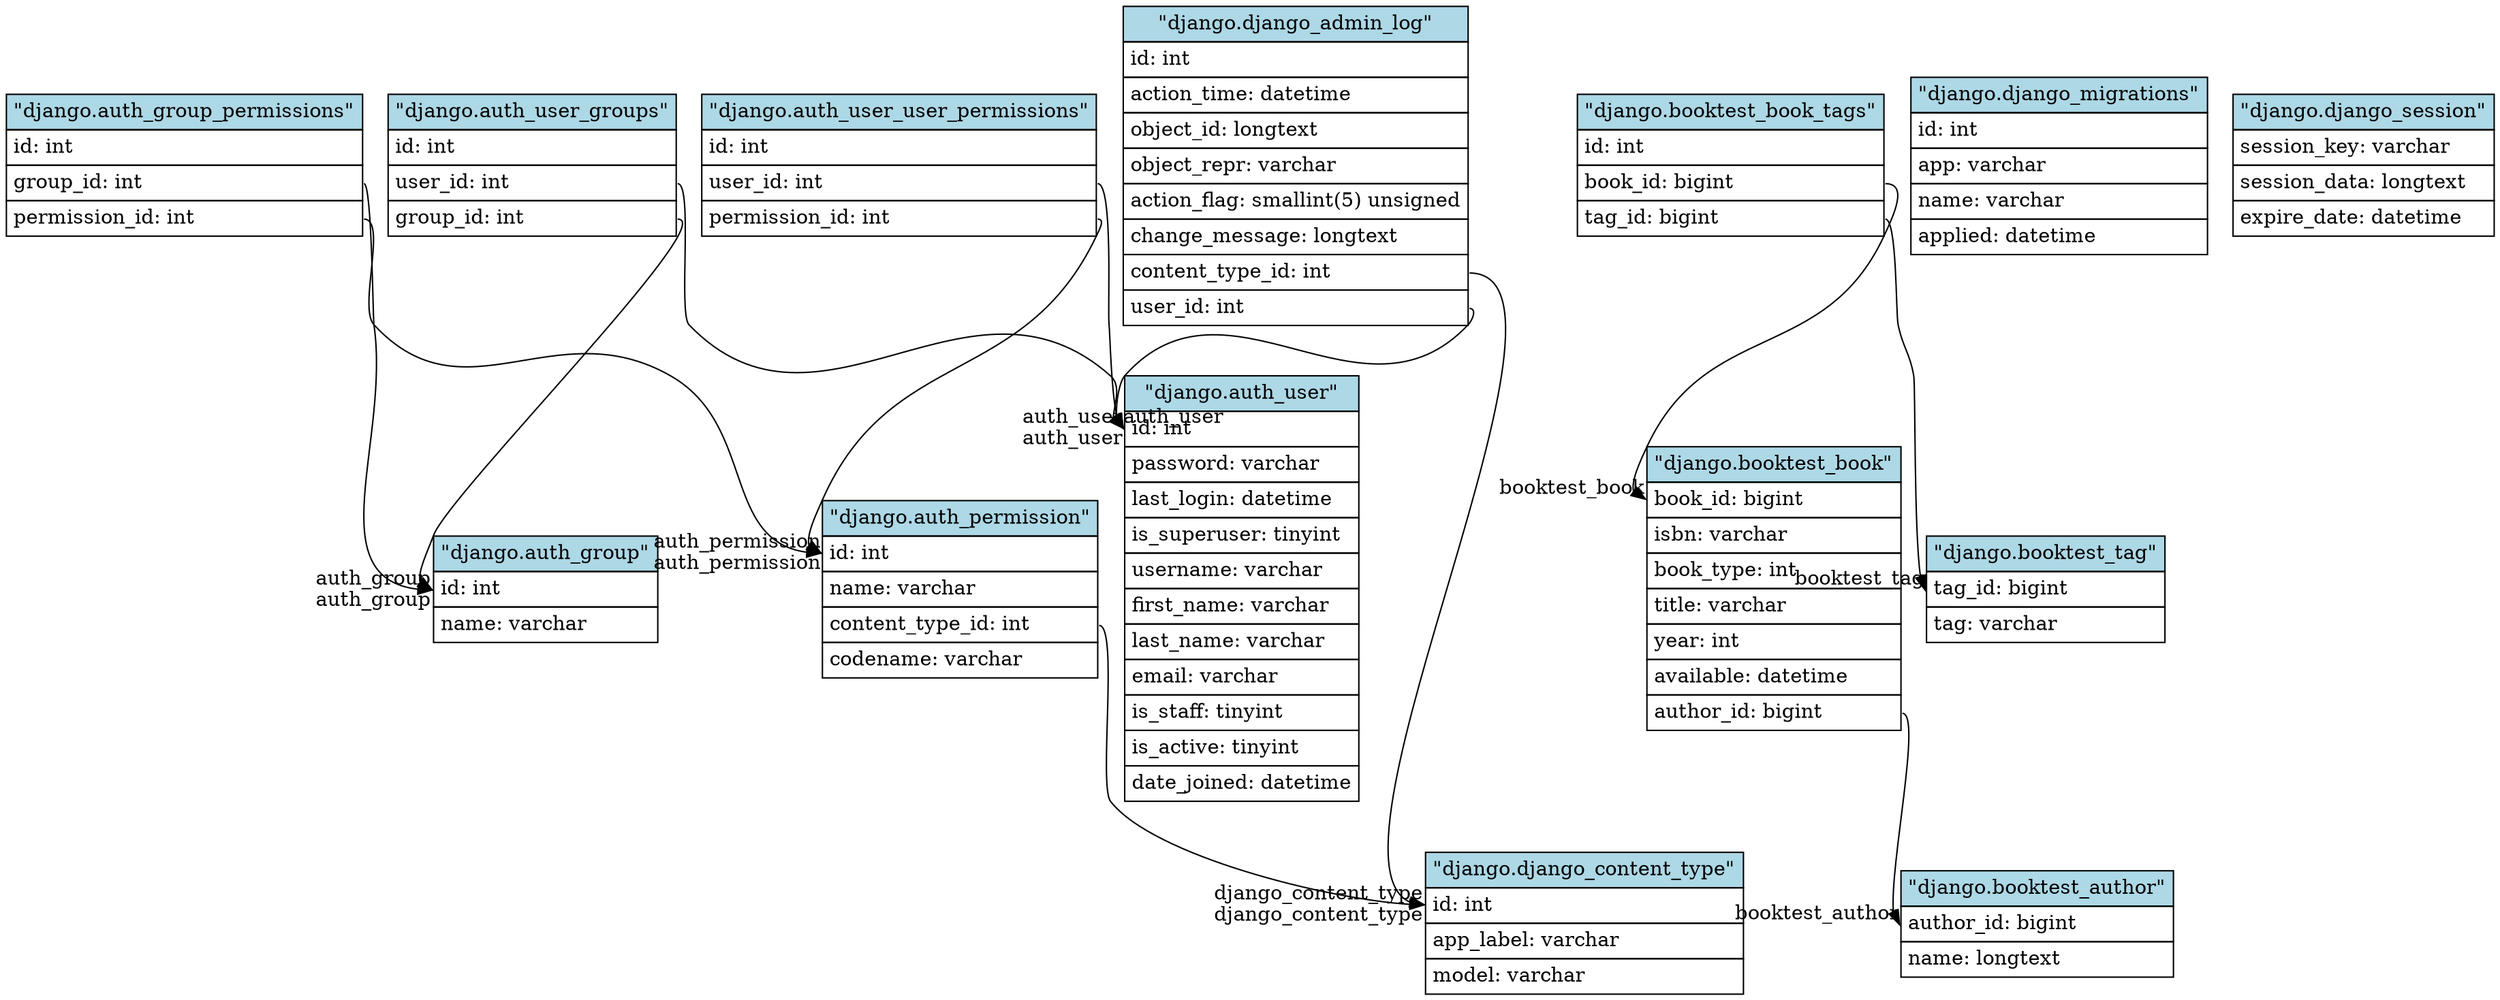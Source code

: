 // Generated by XO.
digraph django {
	// Defaults
	node [shape=none, margin=0]
	
	// Nodes (tables)
	"django.auth_group" [ label=<
		<table border="0" cellborder="1" cellspacing="0" cellpadding="4">
		<tr><td bgcolor="lightblue">"django.auth_group"</td></tr>
		<tr><td align="left" PORT="id">id: int</td></tr>
		<tr><td align="left" PORT="name">name: varchar</td></tr>
		</table>> ]
	
	"django.auth_group_permissions" [ label=<
		<table border="0" cellborder="1" cellspacing="0" cellpadding="4">
		<tr><td bgcolor="lightblue">"django.auth_group_permissions"</td></tr>
		<tr><td align="left" PORT="id">id: int</td></tr>
		<tr><td align="left" PORT="group_id">group_id: int</td></tr>
		<tr><td align="left" PORT="permission_id">permission_id: int</td></tr>
		</table>> ]
	
	"django.auth_permission" [ label=<
		<table border="0" cellborder="1" cellspacing="0" cellpadding="4">
		<tr><td bgcolor="lightblue">"django.auth_permission"</td></tr>
		<tr><td align="left" PORT="id">id: int</td></tr>
		<tr><td align="left" PORT="name">name: varchar</td></tr>
		<tr><td align="left" PORT="content_type_id">content_type_id: int</td></tr>
		<tr><td align="left" PORT="codename">codename: varchar</td></tr>
		</table>> ]
	
	"django.auth_user" [ label=<
		<table border="0" cellborder="1" cellspacing="0" cellpadding="4">
		<tr><td bgcolor="lightblue">"django.auth_user"</td></tr>
		<tr><td align="left" PORT="id">id: int</td></tr>
		<tr><td align="left" PORT="password">password: varchar</td></tr>
		<tr><td align="left" PORT="last_login">last_login: datetime</td></tr>
		<tr><td align="left" PORT="is_superuser">is_superuser: tinyint</td></tr>
		<tr><td align="left" PORT="username">username: varchar</td></tr>
		<tr><td align="left" PORT="first_name">first_name: varchar</td></tr>
		<tr><td align="left" PORT="last_name">last_name: varchar</td></tr>
		<tr><td align="left" PORT="email">email: varchar</td></tr>
		<tr><td align="left" PORT="is_staff">is_staff: tinyint</td></tr>
		<tr><td align="left" PORT="is_active">is_active: tinyint</td></tr>
		<tr><td align="left" PORT="date_joined">date_joined: datetime</td></tr>
		</table>> ]
	
	"django.auth_user_groups" [ label=<
		<table border="0" cellborder="1" cellspacing="0" cellpadding="4">
		<tr><td bgcolor="lightblue">"django.auth_user_groups"</td></tr>
		<tr><td align="left" PORT="id">id: int</td></tr>
		<tr><td align="left" PORT="user_id">user_id: int</td></tr>
		<tr><td align="left" PORT="group_id">group_id: int</td></tr>
		</table>> ]
	
	"django.auth_user_user_permissions" [ label=<
		<table border="0" cellborder="1" cellspacing="0" cellpadding="4">
		<tr><td bgcolor="lightblue">"django.auth_user_user_permissions"</td></tr>
		<tr><td align="left" PORT="id">id: int</td></tr>
		<tr><td align="left" PORT="user_id">user_id: int</td></tr>
		<tr><td align="left" PORT="permission_id">permission_id: int</td></tr>
		</table>> ]
	
	"django.booktest_author" [ label=<
		<table border="0" cellborder="1" cellspacing="0" cellpadding="4">
		<tr><td bgcolor="lightblue">"django.booktest_author"</td></tr>
		<tr><td align="left" PORT="author_id">author_id: bigint</td></tr>
		<tr><td align="left" PORT="name">name: longtext</td></tr>
		</table>> ]
	
	"django.booktest_book" [ label=<
		<table border="0" cellborder="1" cellspacing="0" cellpadding="4">
		<tr><td bgcolor="lightblue">"django.booktest_book"</td></tr>
		<tr><td align="left" PORT="book_id">book_id: bigint</td></tr>
		<tr><td align="left" PORT="isbn">isbn: varchar</td></tr>
		<tr><td align="left" PORT="book_type">book_type: int</td></tr>
		<tr><td align="left" PORT="title">title: varchar</td></tr>
		<tr><td align="left" PORT="year">year: int</td></tr>
		<tr><td align="left" PORT="available">available: datetime</td></tr>
		<tr><td align="left" PORT="author_id">author_id: bigint</td></tr>
		</table>> ]
	
	"django.booktest_book_tags" [ label=<
		<table border="0" cellborder="1" cellspacing="0" cellpadding="4">
		<tr><td bgcolor="lightblue">"django.booktest_book_tags"</td></tr>
		<tr><td align="left" PORT="id">id: int</td></tr>
		<tr><td align="left" PORT="book_id">book_id: bigint</td></tr>
		<tr><td align="left" PORT="tag_id">tag_id: bigint</td></tr>
		</table>> ]
	
	"django.booktest_tag" [ label=<
		<table border="0" cellborder="1" cellspacing="0" cellpadding="4">
		<tr><td bgcolor="lightblue">"django.booktest_tag"</td></tr>
		<tr><td align="left" PORT="tag_id">tag_id: bigint</td></tr>
		<tr><td align="left" PORT="tag">tag: varchar</td></tr>
		</table>> ]
	
	"django.django_admin_log" [ label=<
		<table border="0" cellborder="1" cellspacing="0" cellpadding="4">
		<tr><td bgcolor="lightblue">"django.django_admin_log"</td></tr>
		<tr><td align="left" PORT="id">id: int</td></tr>
		<tr><td align="left" PORT="action_time">action_time: datetime</td></tr>
		<tr><td align="left" PORT="object_id">object_id: longtext</td></tr>
		<tr><td align="left" PORT="object_repr">object_repr: varchar</td></tr>
		<tr><td align="left" PORT="action_flag">action_flag: smallint(5) unsigned</td></tr>
		<tr><td align="left" PORT="change_message">change_message: longtext</td></tr>
		<tr><td align="left" PORT="content_type_id">content_type_id: int</td></tr>
		<tr><td align="left" PORT="user_id">user_id: int</td></tr>
		</table>> ]
	
	"django.django_content_type" [ label=<
		<table border="0" cellborder="1" cellspacing="0" cellpadding="4">
		<tr><td bgcolor="lightblue">"django.django_content_type"</td></tr>
		<tr><td align="left" PORT="id">id: int</td></tr>
		<tr><td align="left" PORT="app_label">app_label: varchar</td></tr>
		<tr><td align="left" PORT="model">model: varchar</td></tr>
		</table>> ]
	
	"django.django_migrations" [ label=<
		<table border="0" cellborder="1" cellspacing="0" cellpadding="4">
		<tr><td bgcolor="lightblue">"django.django_migrations"</td></tr>
		<tr><td align="left" PORT="id">id: int</td></tr>
		<tr><td align="left" PORT="app">app: varchar</td></tr>
		<tr><td align="left" PORT="name">name: varchar</td></tr>
		<tr><td align="left" PORT="applied">applied: datetime</td></tr>
		</table>> ]
	
	"django.django_session" [ label=<
		<table border="0" cellborder="1" cellspacing="0" cellpadding="4">
		<tr><td bgcolor="lightblue">"django.django_session"</td></tr>
		<tr><td align="left" PORT="session_key">session_key: varchar</td></tr>
		<tr><td align="left" PORT="session_data">session_data: longtext</td></tr>
		<tr><td align="left" PORT="expire_date">expire_date: datetime</td></tr>
		</table>> ]
	
	"django.auth_group_permissions":"permission_id":e -> "django.auth_permission":"id":w [
		headlabel="auth_permission"]
	"django.auth_group_permissions":"group_id":e -> "django.auth_group":"id":w [
		headlabel="auth_group"]
	"django.auth_permission":"content_type_id":e -> "django.django_content_type":"id":w [
		headlabel="django_content_type"]
	"django.auth_user_groups":"user_id":e -> "django.auth_user":"id":w [
		headlabel="auth_user"]
	"django.auth_user_groups":"group_id":e -> "django.auth_group":"id":w [
		headlabel="auth_group"]
	"django.auth_user_user_permissions":"permission_id":e -> "django.auth_permission":"id":w [
		headlabel="auth_permission"]
	"django.auth_user_user_permissions":"user_id":e -> "django.auth_user":"id":w [
		headlabel="auth_user"]
	"django.booktest_book":"author_id":e -> "django.booktest_author":"author_id":w [
		headlabel="booktest_author"]
	"django.booktest_book_tags":"book_id":e -> "django.booktest_book":"book_id":w [
		headlabel="booktest_book"]
	"django.booktest_book_tags":"tag_id":e -> "django.booktest_tag":"tag_id":w [
		headlabel="booktest_tag"]
	"django.django_admin_log":"content_type_id":e -> "django.django_content_type":"id":w [
		headlabel="django_content_type"]
	"django.django_admin_log":"user_id":e -> "django.auth_user":"id":w [
		headlabel="auth_user"]
}
